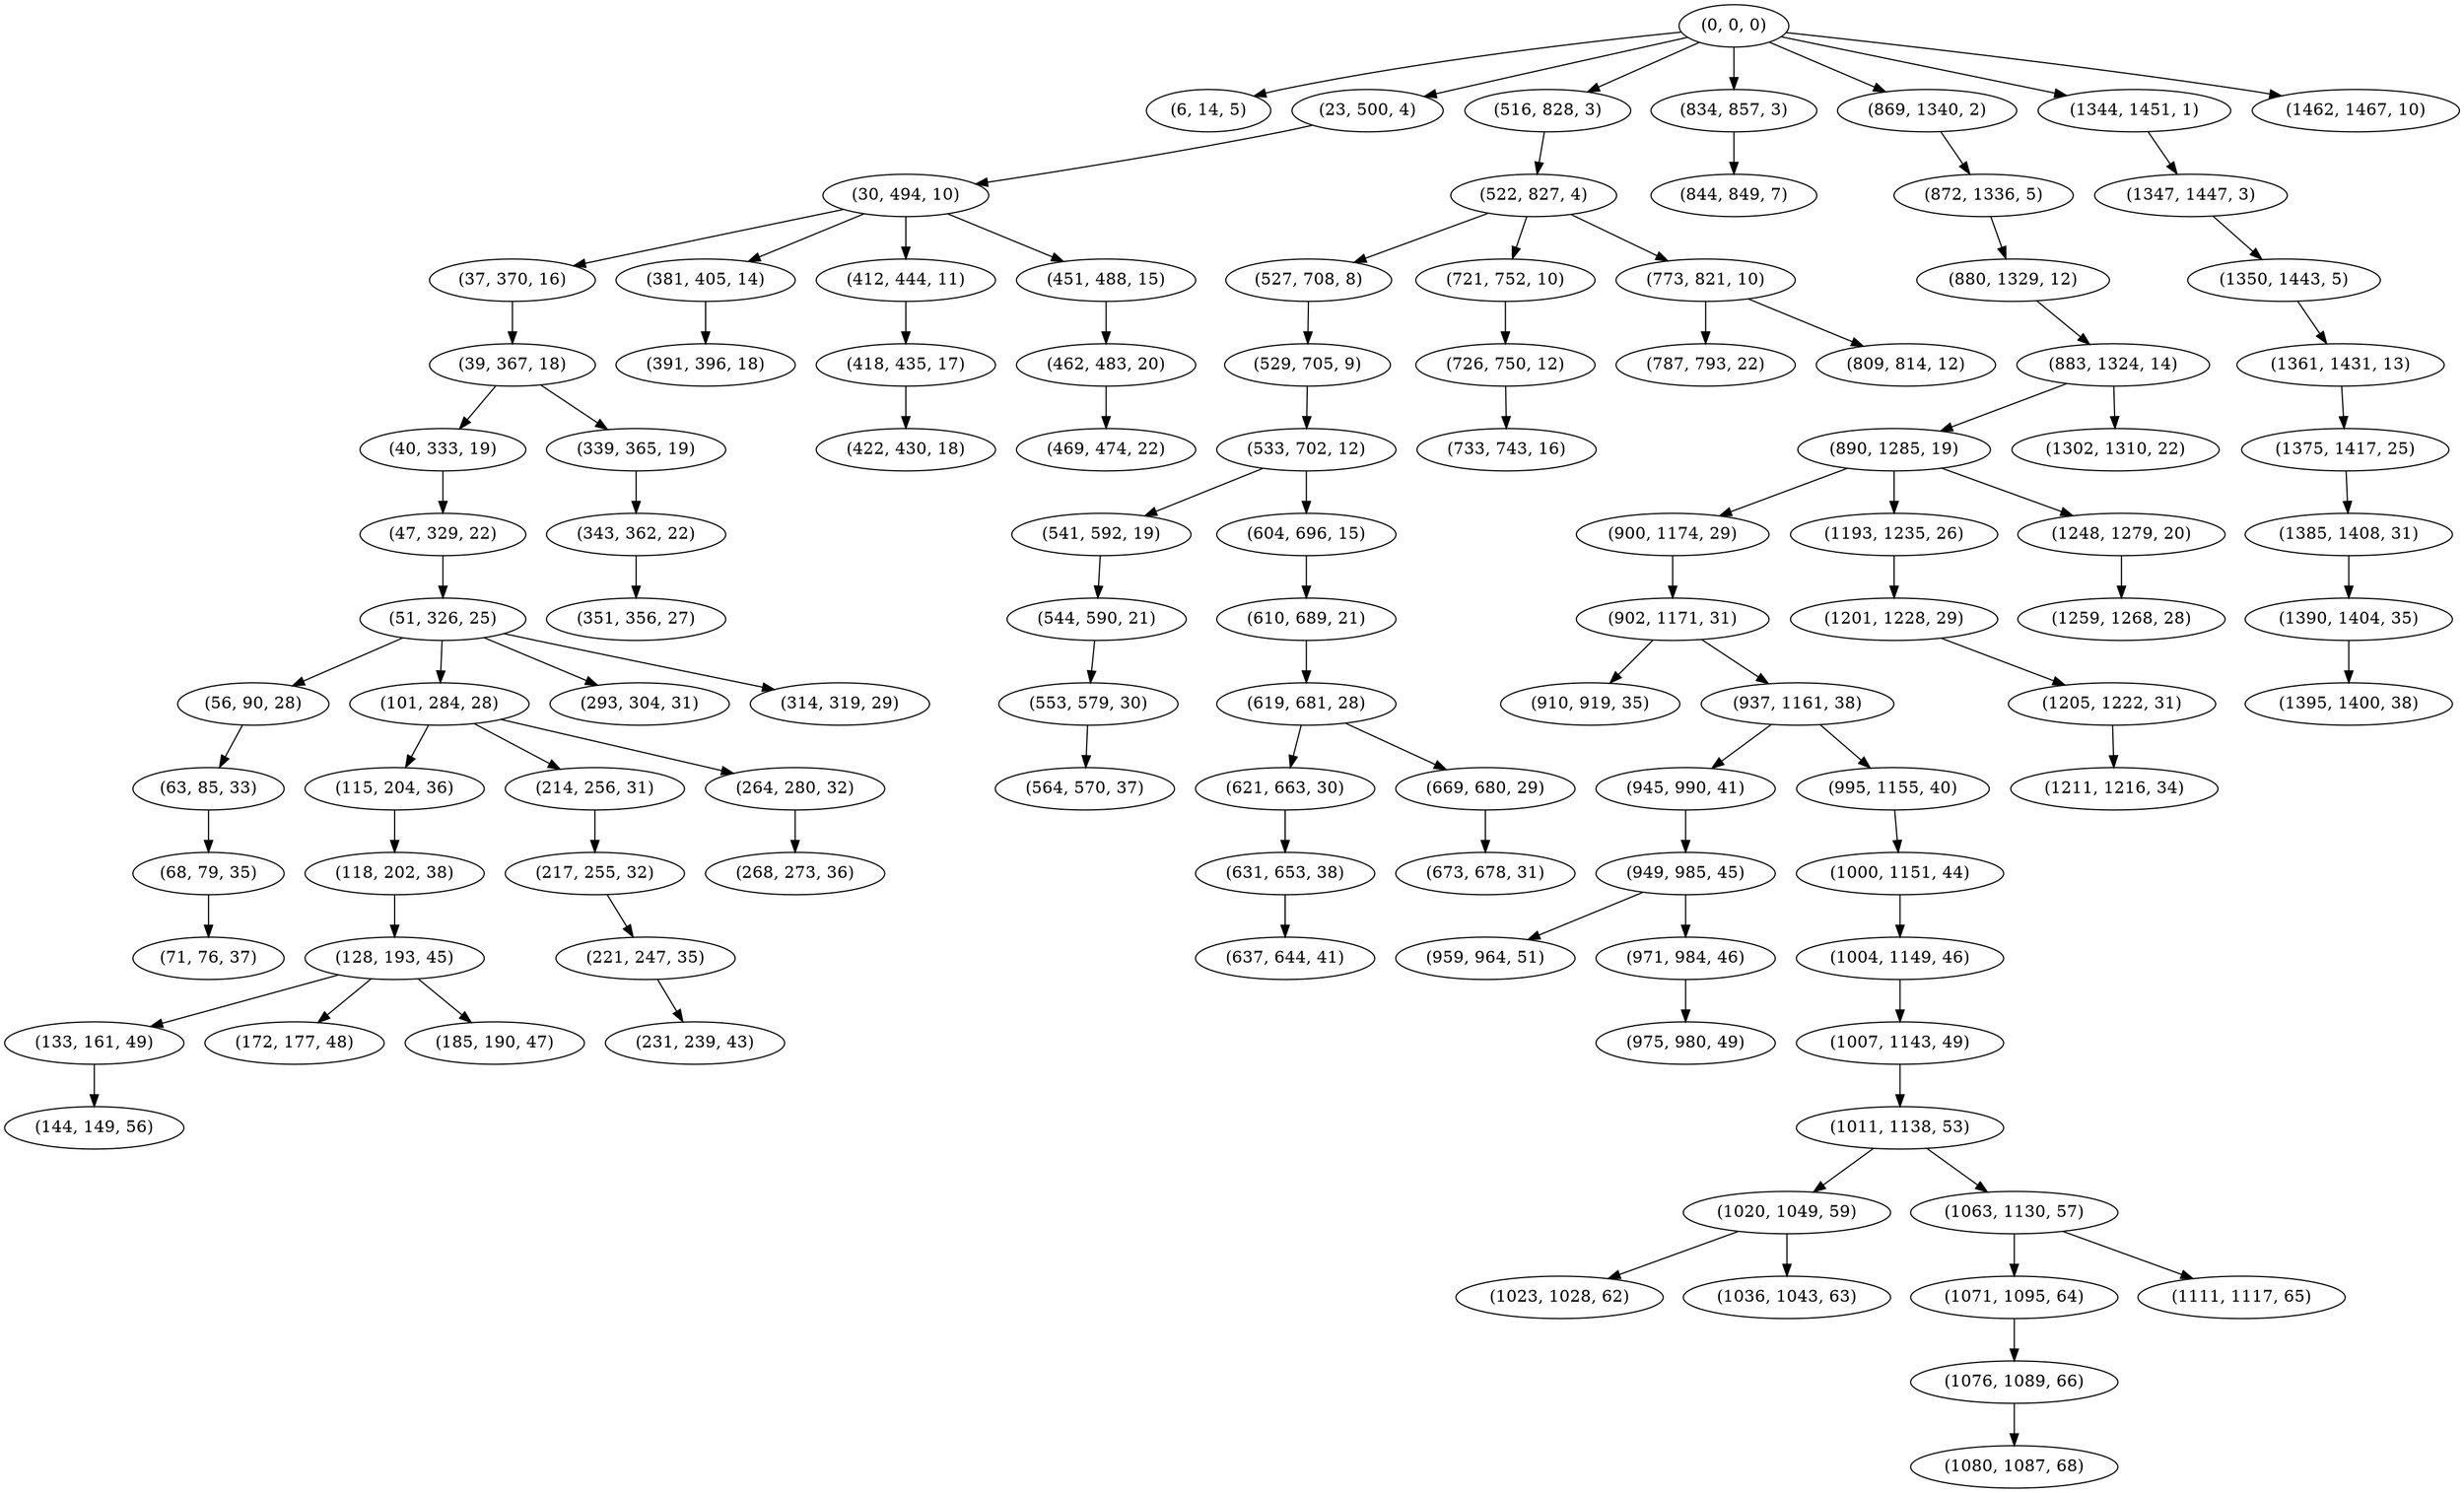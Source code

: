 digraph tree {
    "(0, 0, 0)";
    "(6, 14, 5)";
    "(23, 500, 4)";
    "(30, 494, 10)";
    "(37, 370, 16)";
    "(39, 367, 18)";
    "(40, 333, 19)";
    "(47, 329, 22)";
    "(51, 326, 25)";
    "(56, 90, 28)";
    "(63, 85, 33)";
    "(68, 79, 35)";
    "(71, 76, 37)";
    "(101, 284, 28)";
    "(115, 204, 36)";
    "(118, 202, 38)";
    "(128, 193, 45)";
    "(133, 161, 49)";
    "(144, 149, 56)";
    "(172, 177, 48)";
    "(185, 190, 47)";
    "(214, 256, 31)";
    "(217, 255, 32)";
    "(221, 247, 35)";
    "(231, 239, 43)";
    "(264, 280, 32)";
    "(268, 273, 36)";
    "(293, 304, 31)";
    "(314, 319, 29)";
    "(339, 365, 19)";
    "(343, 362, 22)";
    "(351, 356, 27)";
    "(381, 405, 14)";
    "(391, 396, 18)";
    "(412, 444, 11)";
    "(418, 435, 17)";
    "(422, 430, 18)";
    "(451, 488, 15)";
    "(462, 483, 20)";
    "(469, 474, 22)";
    "(516, 828, 3)";
    "(522, 827, 4)";
    "(527, 708, 8)";
    "(529, 705, 9)";
    "(533, 702, 12)";
    "(541, 592, 19)";
    "(544, 590, 21)";
    "(553, 579, 30)";
    "(564, 570, 37)";
    "(604, 696, 15)";
    "(610, 689, 21)";
    "(619, 681, 28)";
    "(621, 663, 30)";
    "(631, 653, 38)";
    "(637, 644, 41)";
    "(669, 680, 29)";
    "(673, 678, 31)";
    "(721, 752, 10)";
    "(726, 750, 12)";
    "(733, 743, 16)";
    "(773, 821, 10)";
    "(787, 793, 22)";
    "(809, 814, 12)";
    "(834, 857, 3)";
    "(844, 849, 7)";
    "(869, 1340, 2)";
    "(872, 1336, 5)";
    "(880, 1329, 12)";
    "(883, 1324, 14)";
    "(890, 1285, 19)";
    "(900, 1174, 29)";
    "(902, 1171, 31)";
    "(910, 919, 35)";
    "(937, 1161, 38)";
    "(945, 990, 41)";
    "(949, 985, 45)";
    "(959, 964, 51)";
    "(971, 984, 46)";
    "(975, 980, 49)";
    "(995, 1155, 40)";
    "(1000, 1151, 44)";
    "(1004, 1149, 46)";
    "(1007, 1143, 49)";
    "(1011, 1138, 53)";
    "(1020, 1049, 59)";
    "(1023, 1028, 62)";
    "(1036, 1043, 63)";
    "(1063, 1130, 57)";
    "(1071, 1095, 64)";
    "(1076, 1089, 66)";
    "(1080, 1087, 68)";
    "(1111, 1117, 65)";
    "(1193, 1235, 26)";
    "(1201, 1228, 29)";
    "(1205, 1222, 31)";
    "(1211, 1216, 34)";
    "(1248, 1279, 20)";
    "(1259, 1268, 28)";
    "(1302, 1310, 22)";
    "(1344, 1451, 1)";
    "(1347, 1447, 3)";
    "(1350, 1443, 5)";
    "(1361, 1431, 13)";
    "(1375, 1417, 25)";
    "(1385, 1408, 31)";
    "(1390, 1404, 35)";
    "(1395, 1400, 38)";
    "(1462, 1467, 10)";
    "(0, 0, 0)" -> "(6, 14, 5)";
    "(0, 0, 0)" -> "(23, 500, 4)";
    "(0, 0, 0)" -> "(516, 828, 3)";
    "(0, 0, 0)" -> "(834, 857, 3)";
    "(0, 0, 0)" -> "(869, 1340, 2)";
    "(0, 0, 0)" -> "(1344, 1451, 1)";
    "(0, 0, 0)" -> "(1462, 1467, 10)";
    "(23, 500, 4)" -> "(30, 494, 10)";
    "(30, 494, 10)" -> "(37, 370, 16)";
    "(30, 494, 10)" -> "(381, 405, 14)";
    "(30, 494, 10)" -> "(412, 444, 11)";
    "(30, 494, 10)" -> "(451, 488, 15)";
    "(37, 370, 16)" -> "(39, 367, 18)";
    "(39, 367, 18)" -> "(40, 333, 19)";
    "(39, 367, 18)" -> "(339, 365, 19)";
    "(40, 333, 19)" -> "(47, 329, 22)";
    "(47, 329, 22)" -> "(51, 326, 25)";
    "(51, 326, 25)" -> "(56, 90, 28)";
    "(51, 326, 25)" -> "(101, 284, 28)";
    "(51, 326, 25)" -> "(293, 304, 31)";
    "(51, 326, 25)" -> "(314, 319, 29)";
    "(56, 90, 28)" -> "(63, 85, 33)";
    "(63, 85, 33)" -> "(68, 79, 35)";
    "(68, 79, 35)" -> "(71, 76, 37)";
    "(101, 284, 28)" -> "(115, 204, 36)";
    "(101, 284, 28)" -> "(214, 256, 31)";
    "(101, 284, 28)" -> "(264, 280, 32)";
    "(115, 204, 36)" -> "(118, 202, 38)";
    "(118, 202, 38)" -> "(128, 193, 45)";
    "(128, 193, 45)" -> "(133, 161, 49)";
    "(128, 193, 45)" -> "(172, 177, 48)";
    "(128, 193, 45)" -> "(185, 190, 47)";
    "(133, 161, 49)" -> "(144, 149, 56)";
    "(214, 256, 31)" -> "(217, 255, 32)";
    "(217, 255, 32)" -> "(221, 247, 35)";
    "(221, 247, 35)" -> "(231, 239, 43)";
    "(264, 280, 32)" -> "(268, 273, 36)";
    "(339, 365, 19)" -> "(343, 362, 22)";
    "(343, 362, 22)" -> "(351, 356, 27)";
    "(381, 405, 14)" -> "(391, 396, 18)";
    "(412, 444, 11)" -> "(418, 435, 17)";
    "(418, 435, 17)" -> "(422, 430, 18)";
    "(451, 488, 15)" -> "(462, 483, 20)";
    "(462, 483, 20)" -> "(469, 474, 22)";
    "(516, 828, 3)" -> "(522, 827, 4)";
    "(522, 827, 4)" -> "(527, 708, 8)";
    "(522, 827, 4)" -> "(721, 752, 10)";
    "(522, 827, 4)" -> "(773, 821, 10)";
    "(527, 708, 8)" -> "(529, 705, 9)";
    "(529, 705, 9)" -> "(533, 702, 12)";
    "(533, 702, 12)" -> "(541, 592, 19)";
    "(533, 702, 12)" -> "(604, 696, 15)";
    "(541, 592, 19)" -> "(544, 590, 21)";
    "(544, 590, 21)" -> "(553, 579, 30)";
    "(553, 579, 30)" -> "(564, 570, 37)";
    "(604, 696, 15)" -> "(610, 689, 21)";
    "(610, 689, 21)" -> "(619, 681, 28)";
    "(619, 681, 28)" -> "(621, 663, 30)";
    "(619, 681, 28)" -> "(669, 680, 29)";
    "(621, 663, 30)" -> "(631, 653, 38)";
    "(631, 653, 38)" -> "(637, 644, 41)";
    "(669, 680, 29)" -> "(673, 678, 31)";
    "(721, 752, 10)" -> "(726, 750, 12)";
    "(726, 750, 12)" -> "(733, 743, 16)";
    "(773, 821, 10)" -> "(787, 793, 22)";
    "(773, 821, 10)" -> "(809, 814, 12)";
    "(834, 857, 3)" -> "(844, 849, 7)";
    "(869, 1340, 2)" -> "(872, 1336, 5)";
    "(872, 1336, 5)" -> "(880, 1329, 12)";
    "(880, 1329, 12)" -> "(883, 1324, 14)";
    "(883, 1324, 14)" -> "(890, 1285, 19)";
    "(883, 1324, 14)" -> "(1302, 1310, 22)";
    "(890, 1285, 19)" -> "(900, 1174, 29)";
    "(890, 1285, 19)" -> "(1193, 1235, 26)";
    "(890, 1285, 19)" -> "(1248, 1279, 20)";
    "(900, 1174, 29)" -> "(902, 1171, 31)";
    "(902, 1171, 31)" -> "(910, 919, 35)";
    "(902, 1171, 31)" -> "(937, 1161, 38)";
    "(937, 1161, 38)" -> "(945, 990, 41)";
    "(937, 1161, 38)" -> "(995, 1155, 40)";
    "(945, 990, 41)" -> "(949, 985, 45)";
    "(949, 985, 45)" -> "(959, 964, 51)";
    "(949, 985, 45)" -> "(971, 984, 46)";
    "(971, 984, 46)" -> "(975, 980, 49)";
    "(995, 1155, 40)" -> "(1000, 1151, 44)";
    "(1000, 1151, 44)" -> "(1004, 1149, 46)";
    "(1004, 1149, 46)" -> "(1007, 1143, 49)";
    "(1007, 1143, 49)" -> "(1011, 1138, 53)";
    "(1011, 1138, 53)" -> "(1020, 1049, 59)";
    "(1011, 1138, 53)" -> "(1063, 1130, 57)";
    "(1020, 1049, 59)" -> "(1023, 1028, 62)";
    "(1020, 1049, 59)" -> "(1036, 1043, 63)";
    "(1063, 1130, 57)" -> "(1071, 1095, 64)";
    "(1063, 1130, 57)" -> "(1111, 1117, 65)";
    "(1071, 1095, 64)" -> "(1076, 1089, 66)";
    "(1076, 1089, 66)" -> "(1080, 1087, 68)";
    "(1193, 1235, 26)" -> "(1201, 1228, 29)";
    "(1201, 1228, 29)" -> "(1205, 1222, 31)";
    "(1205, 1222, 31)" -> "(1211, 1216, 34)";
    "(1248, 1279, 20)" -> "(1259, 1268, 28)";
    "(1344, 1451, 1)" -> "(1347, 1447, 3)";
    "(1347, 1447, 3)" -> "(1350, 1443, 5)";
    "(1350, 1443, 5)" -> "(1361, 1431, 13)";
    "(1361, 1431, 13)" -> "(1375, 1417, 25)";
    "(1375, 1417, 25)" -> "(1385, 1408, 31)";
    "(1385, 1408, 31)" -> "(1390, 1404, 35)";
    "(1390, 1404, 35)" -> "(1395, 1400, 38)";
}
